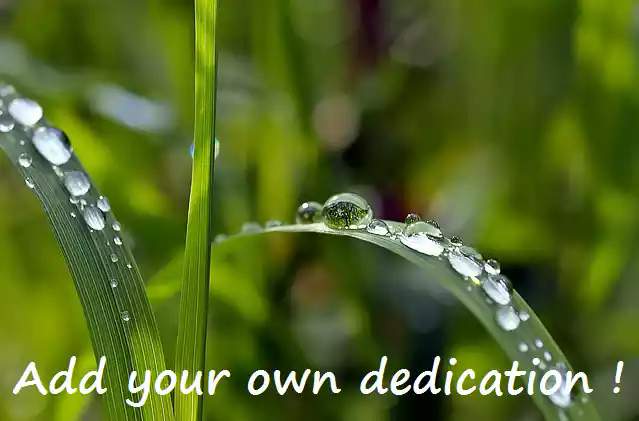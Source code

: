 {
  "sha1": "aiw8p8rv6rzjw31dzj0rq40qpaycs9f",
  "insertion": {
    "when": "2024-05-30T20:48:21.882Z",
    "user": "plantuml@gmail.com"
  }
}
@startuml
Write your own dedication!
@enduml
